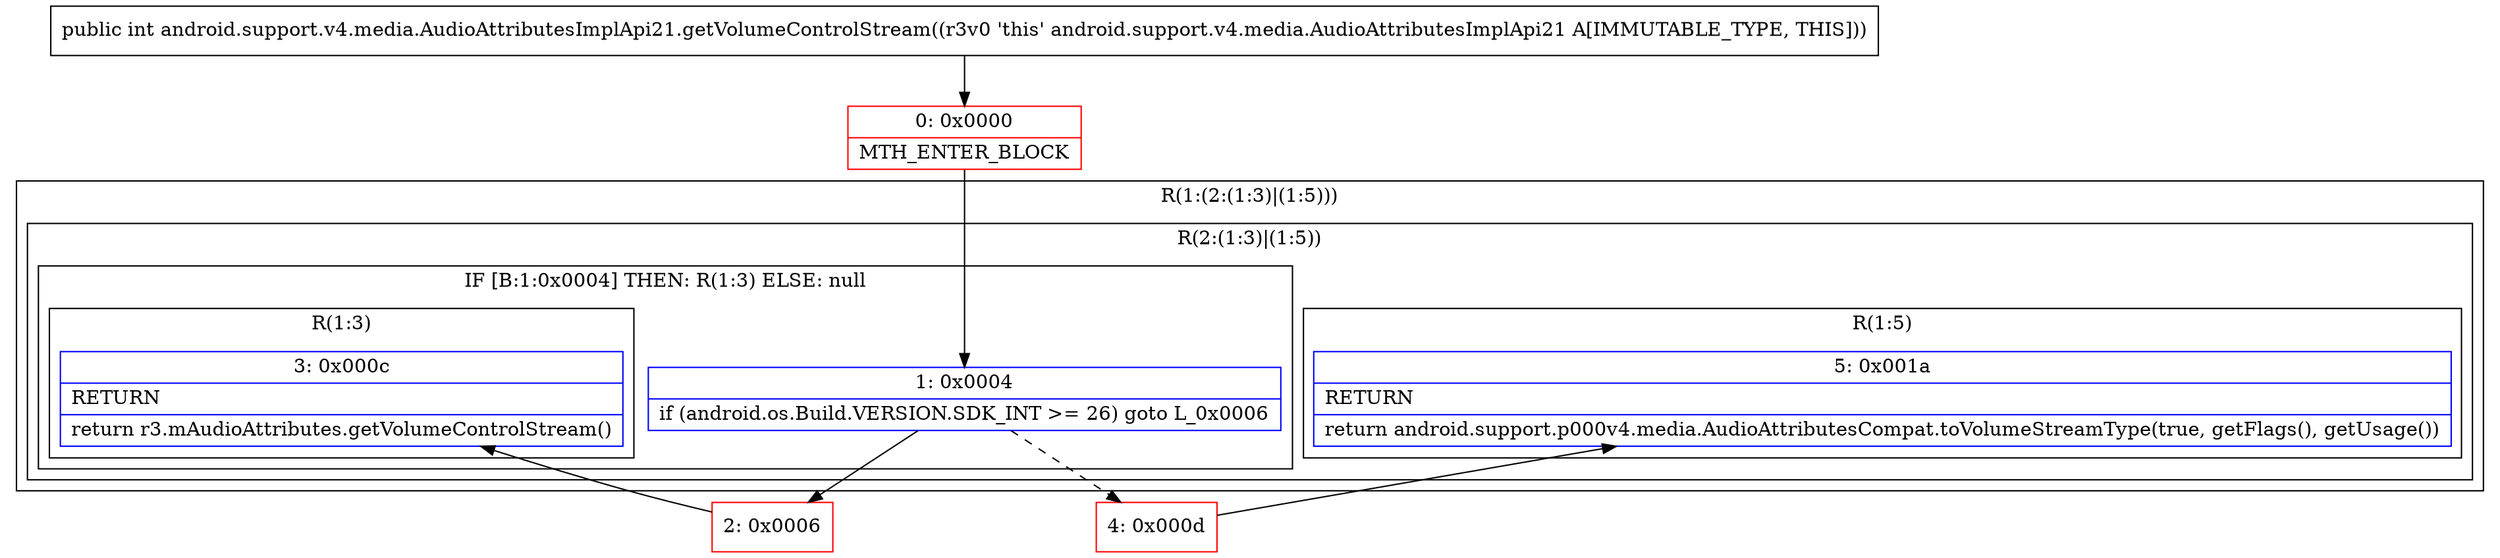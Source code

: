 digraph "CFG forandroid.support.v4.media.AudioAttributesImplApi21.getVolumeControlStream()I" {
subgraph cluster_Region_747738322 {
label = "R(1:(2:(1:3)|(1:5)))";
node [shape=record,color=blue];
subgraph cluster_Region_1601966495 {
label = "R(2:(1:3)|(1:5))";
node [shape=record,color=blue];
subgraph cluster_IfRegion_1881699805 {
label = "IF [B:1:0x0004] THEN: R(1:3) ELSE: null";
node [shape=record,color=blue];
Node_1 [shape=record,label="{1\:\ 0x0004|if (android.os.Build.VERSION.SDK_INT \>= 26) goto L_0x0006\l}"];
subgraph cluster_Region_99772831 {
label = "R(1:3)";
node [shape=record,color=blue];
Node_3 [shape=record,label="{3\:\ 0x000c|RETURN\l|return r3.mAudioAttributes.getVolumeControlStream()\l}"];
}
}
subgraph cluster_Region_635788023 {
label = "R(1:5)";
node [shape=record,color=blue];
Node_5 [shape=record,label="{5\:\ 0x001a|RETURN\l|return android.support.p000v4.media.AudioAttributesCompat.toVolumeStreamType(true, getFlags(), getUsage())\l}"];
}
}
}
Node_0 [shape=record,color=red,label="{0\:\ 0x0000|MTH_ENTER_BLOCK\l}"];
Node_2 [shape=record,color=red,label="{2\:\ 0x0006}"];
Node_4 [shape=record,color=red,label="{4\:\ 0x000d}"];
MethodNode[shape=record,label="{public int android.support.v4.media.AudioAttributesImplApi21.getVolumeControlStream((r3v0 'this' android.support.v4.media.AudioAttributesImplApi21 A[IMMUTABLE_TYPE, THIS])) }"];
MethodNode -> Node_0;
Node_1 -> Node_2;
Node_1 -> Node_4[style=dashed];
Node_0 -> Node_1;
Node_2 -> Node_3;
Node_4 -> Node_5;
}

